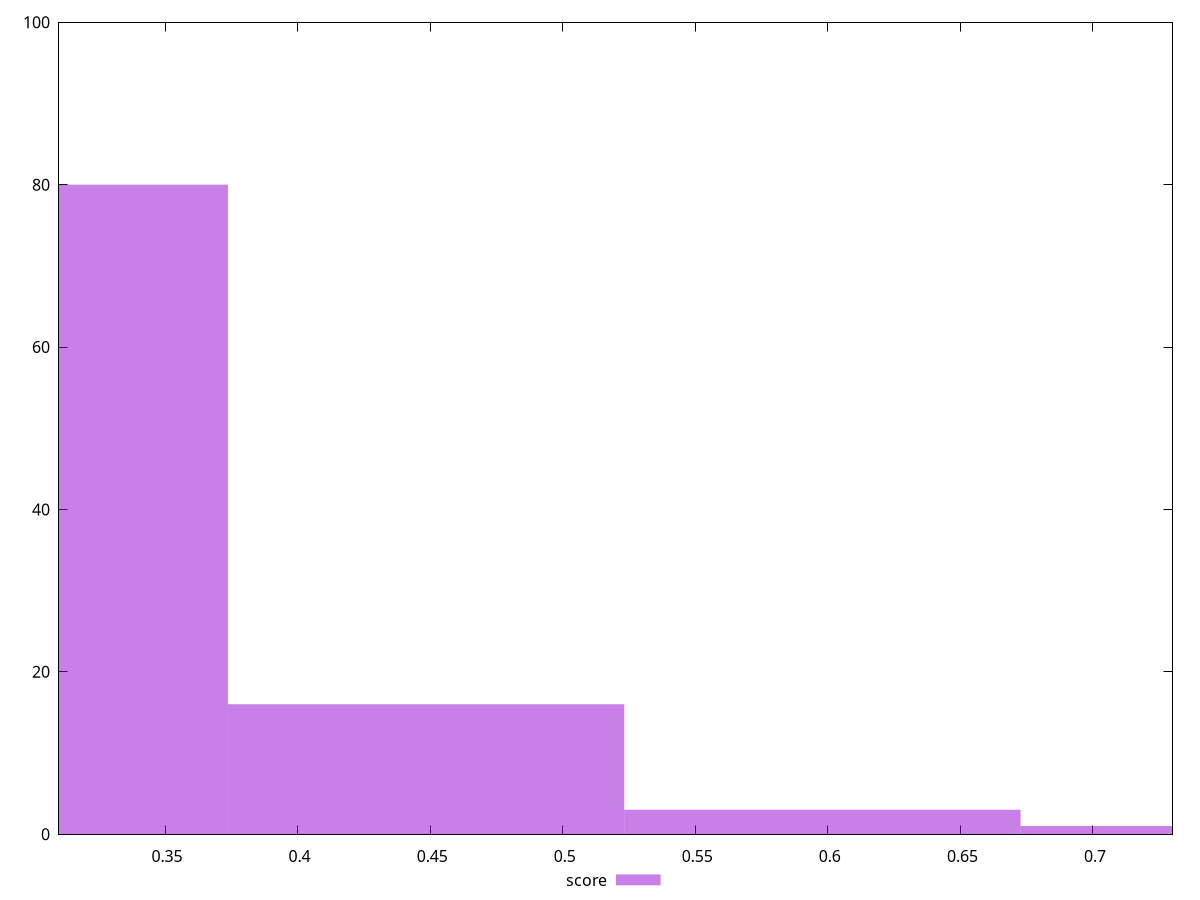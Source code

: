 reset

$score <<EOF
0.2989711141087381 80
0.44845667116310717 16
0.5979422282174762 3
0.7474277852718453 1
EOF

set key outside below
set boxwidth 0.14948555705436906
set xrange [0.31:0.73]
set yrange [0:100]
set trange [0:100]
set style fill transparent solid 0.5 noborder
set terminal svg size 640, 490 enhanced background rgb 'white'
set output "report_00013_2021-02-09T12-04-24.940Z/unused-javascript/samples/pages+cached+noadtech/score/histogram.svg"

plot $score title "score" with boxes

reset
